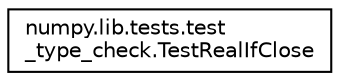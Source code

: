 digraph "Graphical Class Hierarchy"
{
 // LATEX_PDF_SIZE
  edge [fontname="Helvetica",fontsize="10",labelfontname="Helvetica",labelfontsize="10"];
  node [fontname="Helvetica",fontsize="10",shape=record];
  rankdir="LR";
  Node0 [label="numpy.lib.tests.test\l_type_check.TestRealIfClose",height=0.2,width=0.4,color="black", fillcolor="white", style="filled",URL="$classnumpy_1_1lib_1_1tests_1_1test__type__check_1_1TestRealIfClose.html",tooltip=" "];
}
